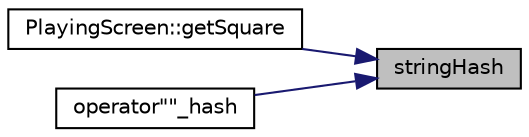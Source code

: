digraph "stringHash"
{
 // LATEX_PDF_SIZE
  bgcolor="transparent";
  edge [fontname="Helvetica",fontsize="10",labelfontname="Helvetica",labelfontsize="10"];
  node [fontname="Helvetica",fontsize="10",shape=record];
  rankdir="RL";
  Node1 [label="stringHash",height=0.2,width=0.4,color="black", fillcolor="grey75", style="filled", fontcolor="black",tooltip=" "];
  Node1 -> Node2 [dir="back",color="midnightblue",fontsize="10",style="solid",fontname="Helvetica"];
  Node2 [label="PlayingScreen::getSquare",height=0.2,width=0.4,color="black",URL="$d7/df6/classPlayingScreen.html#a0686ca0093afc2759b1e0177a10d11cc",tooltip=" "];
  Node1 -> Node3 [dir="back",color="midnightblue",fontsize="10",style="solid",fontname="Helvetica"];
  Node3 [label="operator\"\"_hash",height=0.2,width=0.4,color="black",URL="$dd/dca/custom-string_8h.html#a2540af292cc3ecdfe6c0d389078b554a",tooltip=" "];
}
